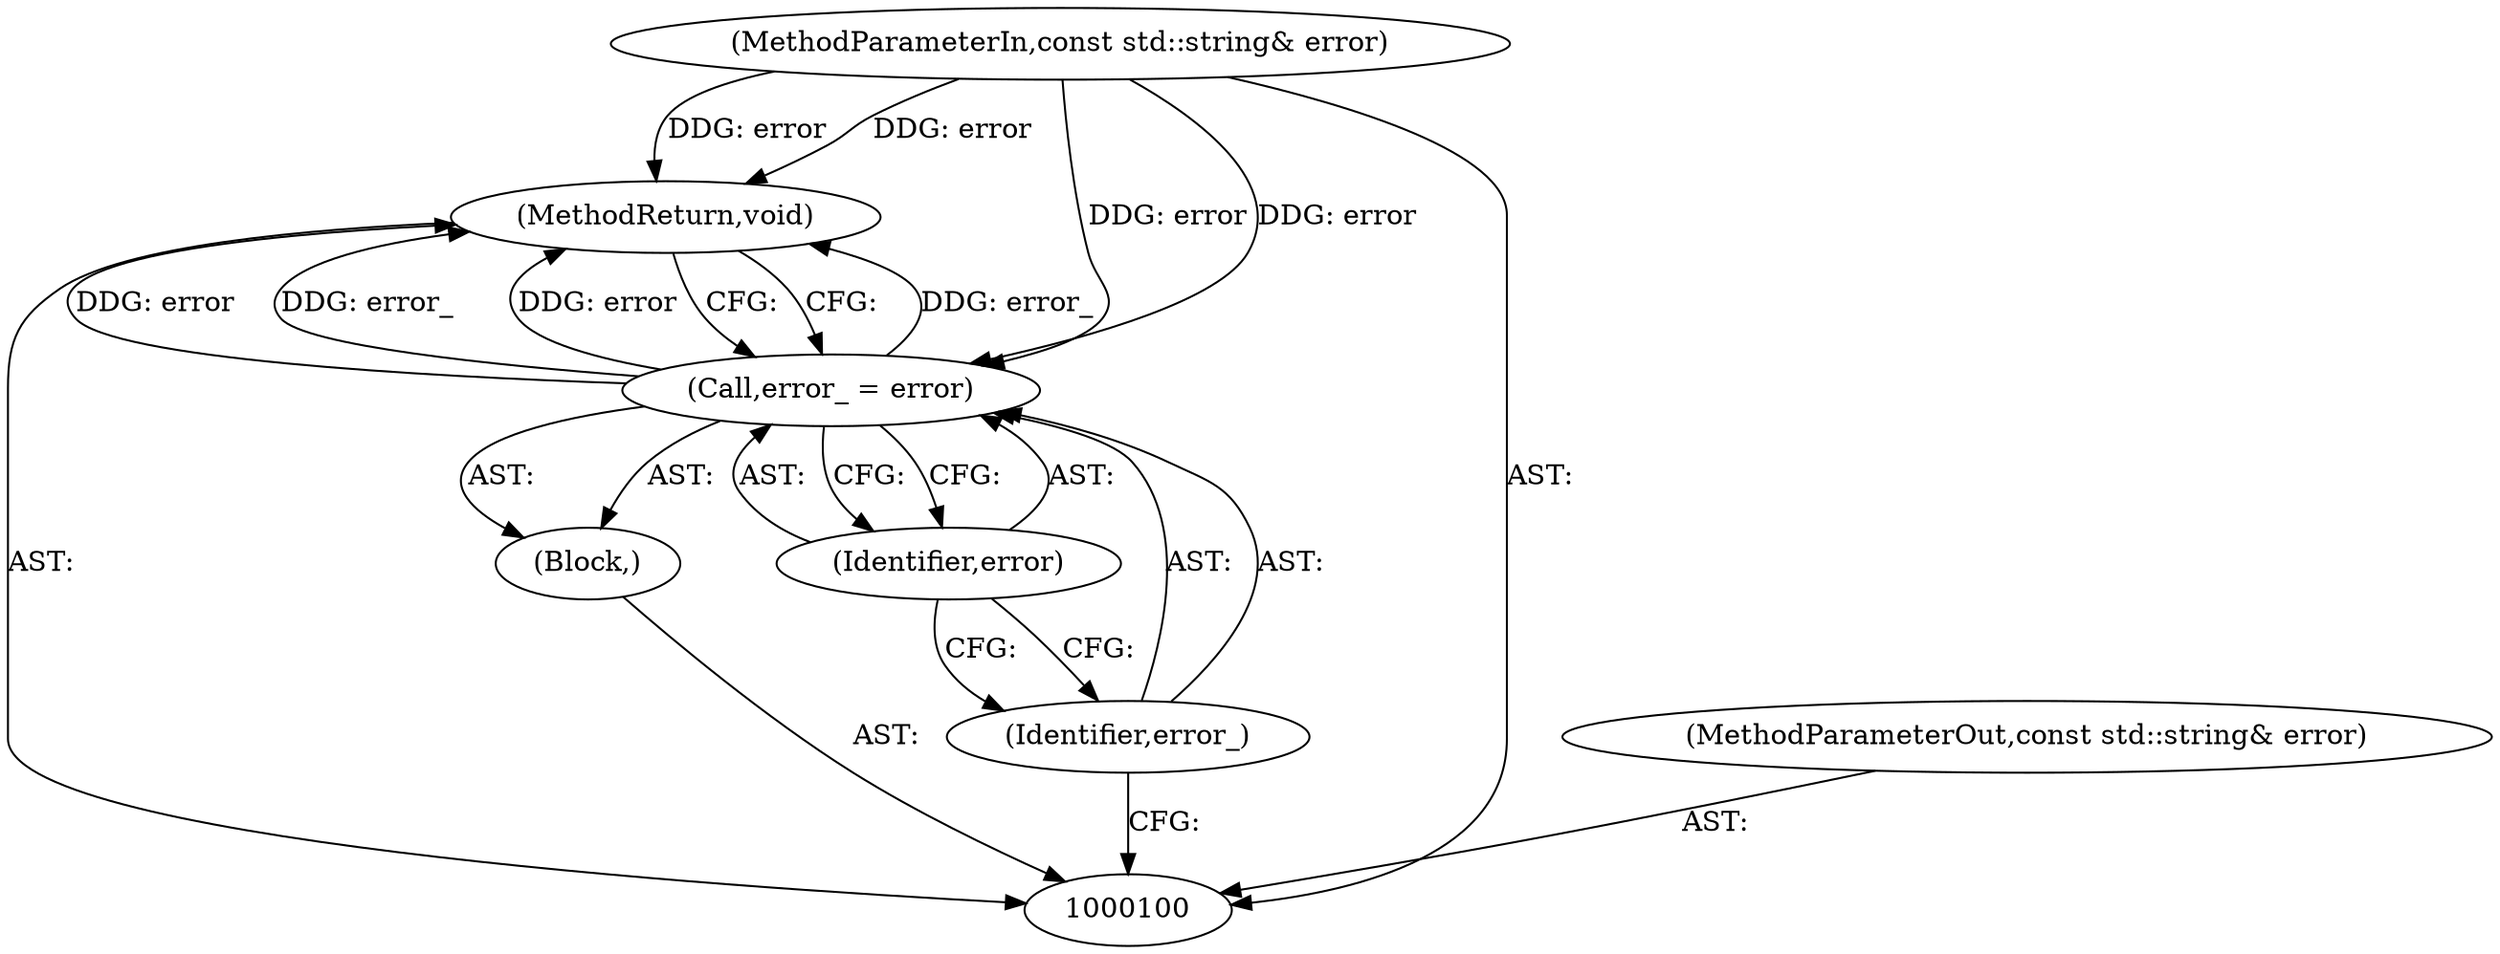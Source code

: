 digraph "1_Chrome_c63f2b7fe4fe2977f858a8e36d5f48db17eff2e7_22" {
"1000106" [label="(MethodReturn,void)"];
"1000101" [label="(MethodParameterIn,const std::string& error)"];
"1000116" [label="(MethodParameterOut,const std::string& error)"];
"1000102" [label="(Block,)"];
"1000105" [label="(Identifier,error)"];
"1000103" [label="(Call,error_ = error)"];
"1000104" [label="(Identifier,error_)"];
"1000106" -> "1000100"  [label="AST: "];
"1000106" -> "1000103"  [label="CFG: "];
"1000103" -> "1000106"  [label="DDG: error_"];
"1000103" -> "1000106"  [label="DDG: error"];
"1000101" -> "1000106"  [label="DDG: error"];
"1000101" -> "1000100"  [label="AST: "];
"1000101" -> "1000106"  [label="DDG: error"];
"1000101" -> "1000103"  [label="DDG: error"];
"1000116" -> "1000100"  [label="AST: "];
"1000102" -> "1000100"  [label="AST: "];
"1000103" -> "1000102"  [label="AST: "];
"1000105" -> "1000103"  [label="AST: "];
"1000105" -> "1000104"  [label="CFG: "];
"1000103" -> "1000105"  [label="CFG: "];
"1000103" -> "1000102"  [label="AST: "];
"1000103" -> "1000105"  [label="CFG: "];
"1000104" -> "1000103"  [label="AST: "];
"1000105" -> "1000103"  [label="AST: "];
"1000106" -> "1000103"  [label="CFG: "];
"1000103" -> "1000106"  [label="DDG: error_"];
"1000103" -> "1000106"  [label="DDG: error"];
"1000101" -> "1000103"  [label="DDG: error"];
"1000104" -> "1000103"  [label="AST: "];
"1000104" -> "1000100"  [label="CFG: "];
"1000105" -> "1000104"  [label="CFG: "];
}
